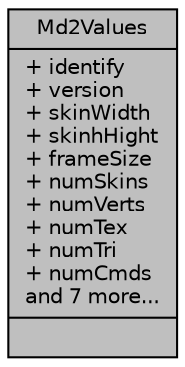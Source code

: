 digraph "Md2Values"
{
 // LATEX_PDF_SIZE
  edge [fontname="Helvetica",fontsize="10",labelfontname="Helvetica",labelfontsize="10"];
  node [fontname="Helvetica",fontsize="10",shape=record];
  Node1 [label="{Md2Values\n|+ identify\l+ version\l+ skinWidth\l+ skinhHight\l+ frameSize\l+ numSkins\l+ numVerts\l+ numTex\l+ numTri\l+ numCmds\land 7 more...\l|}",height=0.2,width=0.4,color="black", fillcolor="grey75", style="filled", fontcolor="black",tooltip=" "];
}
